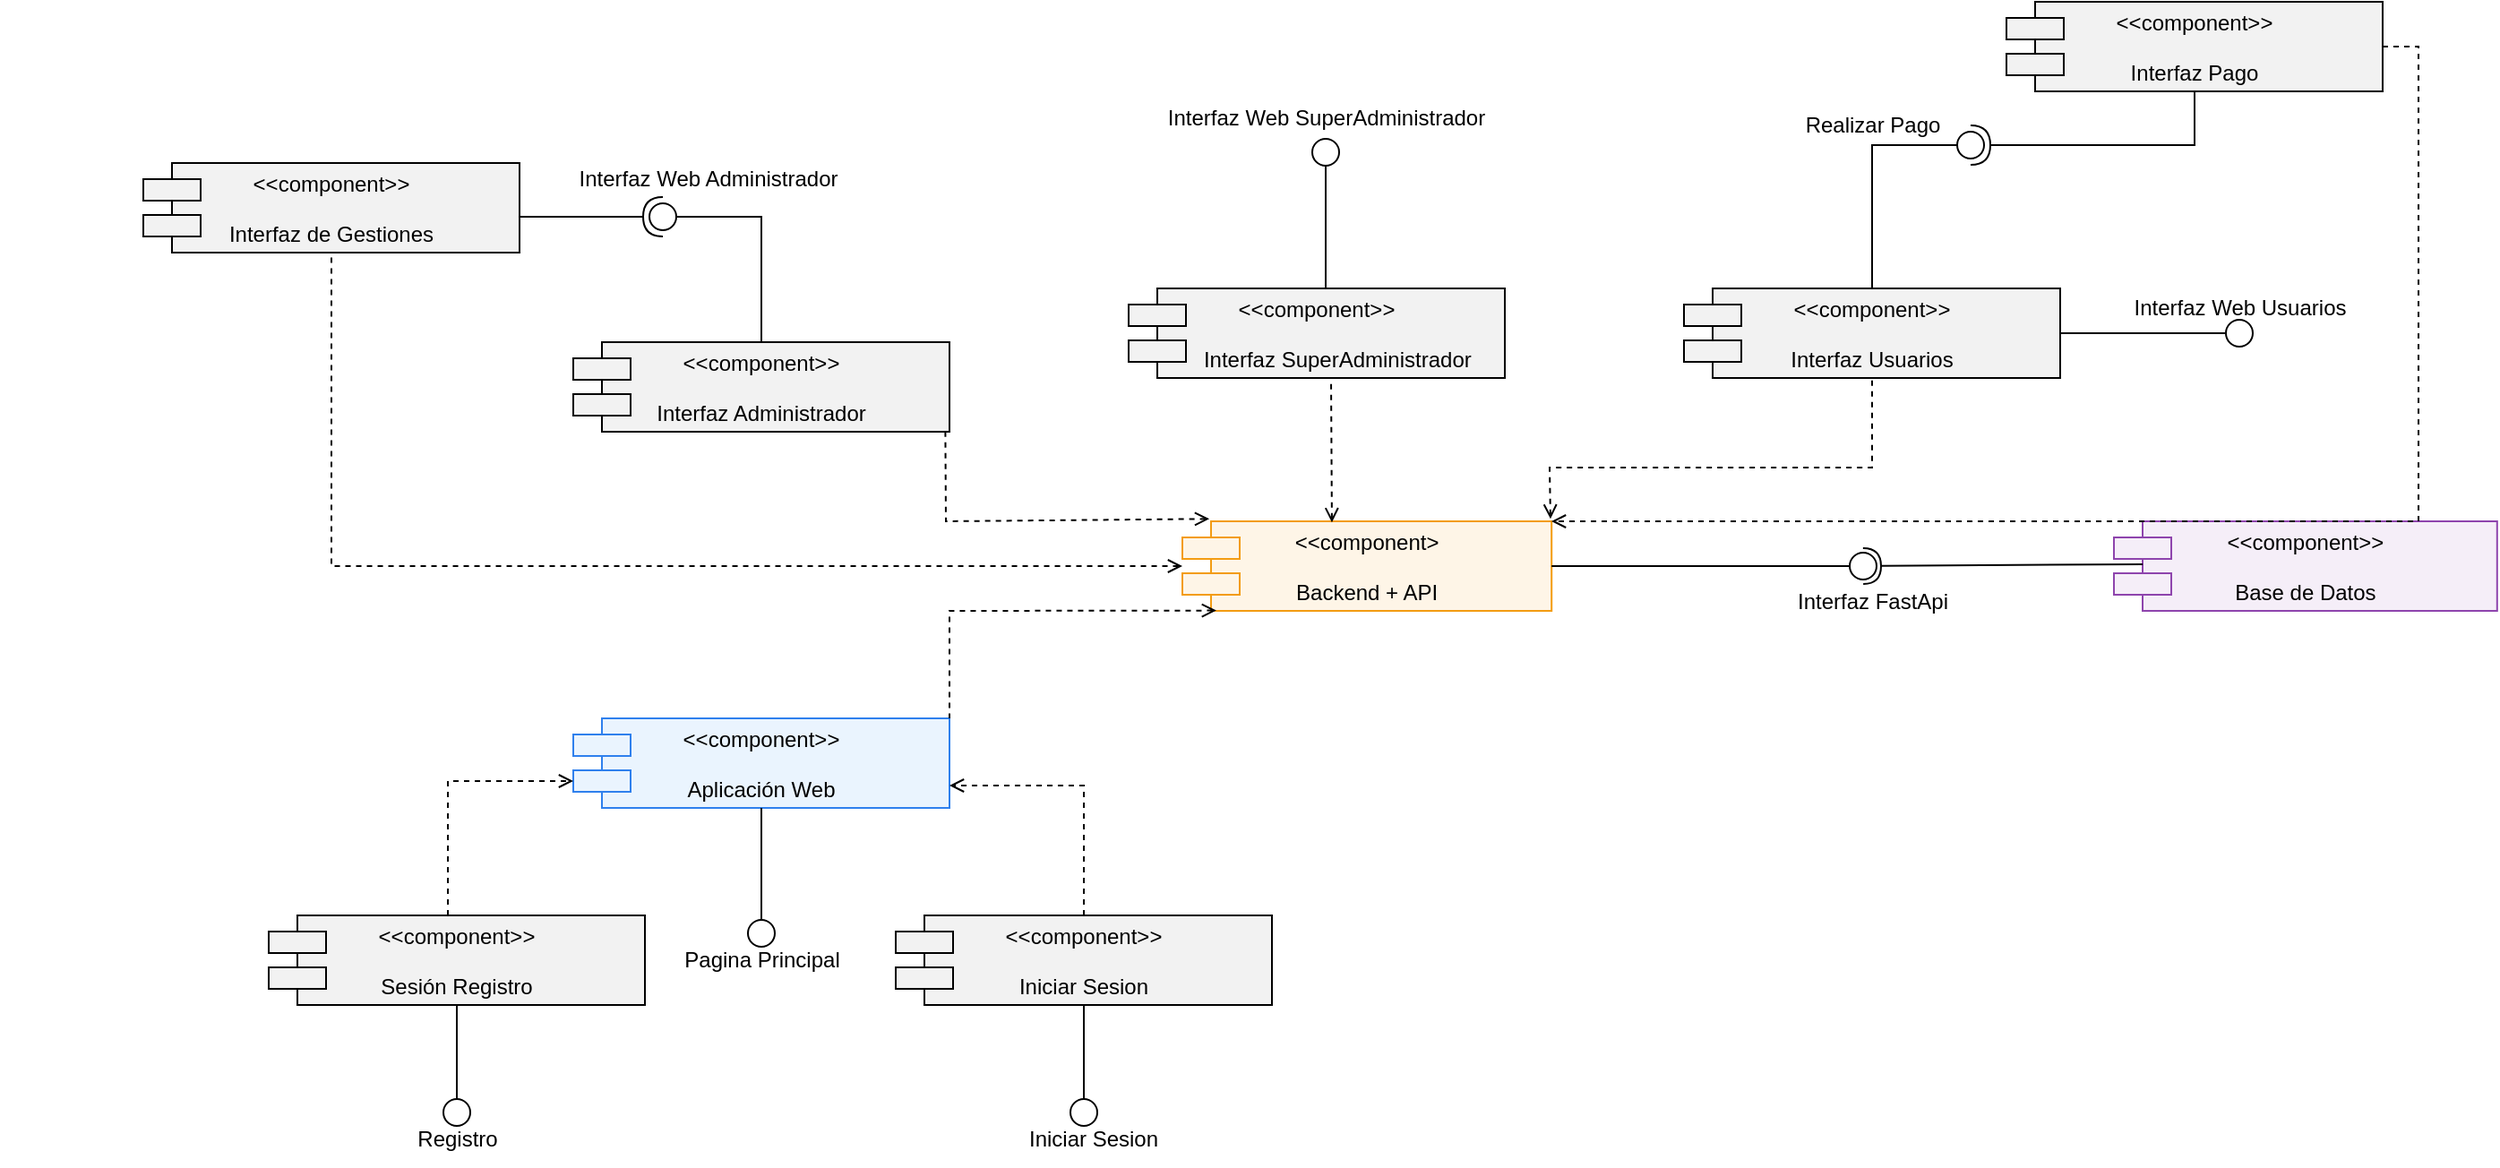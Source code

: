 <mxfile version="28.1.1">
  <diagram name="Diagrama de Componentes" id="Cz2scdqk3kK1Zv2MpOPM">
    <mxGraphModel dx="1489" dy="4151" grid="1" gridSize="10" guides="1" tooltips="1" connect="1" arrows="1" fold="1" page="1" pageScale="1" pageWidth="2339" pageHeight="3300" math="0" shadow="0">
      <root>
        <mxCell id="0" />
        <mxCell id="1" parent="0" />
        <mxCell id="_6SgD1qA7frwFIPYdnQV-1" value="&lt;&lt;component&gt;&gt;&#xa;&#xa;Aplicación Web" style="shape=component;align=center;verticalAlign=middle;rounded=0;shadow=0;glass=0;strokeColor=#2F80ED;fillColor=#EAF4FE;" parent="1" vertex="1">
          <mxGeometry x="520" y="380" width="210" height="50" as="geometry" />
        </mxCell>
        <mxCell id="tSLmxKNCNTf3WeiM6jkJ-10" style="edgeStyle=orthogonalEdgeStyle;rounded=0;orthogonalLoop=1;jettySize=auto;html=1;entryX=0.5;entryY=1;entryDx=0;entryDy=0;dashed=1;endArrow=none;endFill=0;startArrow=open;startFill=0;" parent="1" source="_6SgD1qA7frwFIPYdnQV-2" target="tSLmxKNCNTf3WeiM6jkJ-8" edge="1">
          <mxGeometry relative="1" as="geometry" />
        </mxCell>
        <mxCell id="_6SgD1qA7frwFIPYdnQV-2" value="&lt;&lt;component&gt;&#xa;&#xa;Backend + API" style="shape=component;align=center;verticalAlign=middle;rounded=0;shadow=0;glass=0;strokeColor=#F39C12;fillColor=#FEF5E7;" parent="1" vertex="1">
          <mxGeometry x="860" y="270" width="206.1" height="50" as="geometry" />
        </mxCell>
        <mxCell id="_6SgD1qA7frwFIPYdnQV-9" value="&lt;&lt;component&gt;&gt;&#xa;&#xa;Base de Datos" style="shape=component;align=center;verticalAlign=middle;rounded=0;shadow=0;glass=0;strokeColor=#8E44AD;fillColor=#F5EEF8;" parent="1" vertex="1">
          <mxGeometry x="1380" y="270" width="213.9" height="50" as="geometry" />
        </mxCell>
        <mxCell id="_6SgD1qA7frwFIPYdnQV-19" value="" style="rounded=0;orthogonalLoop=1;jettySize=auto;html=1;endArrow=halfCircle;endFill=0;endSize=8;strokeWidth=1;sketch=0;exitX=0.075;exitY=0.479;exitDx=0;exitDy=0;exitPerimeter=0;" parent="1" source="_6SgD1qA7frwFIPYdnQV-9" edge="1">
          <mxGeometry relative="1" as="geometry">
            <mxPoint x="1550" y="250" as="sourcePoint" />
            <mxPoint x="1240" y="295" as="targetPoint" />
          </mxGeometry>
        </mxCell>
        <mxCell id="_6SgD1qA7frwFIPYdnQV-20" value="" style="rounded=0;orthogonalLoop=1;jettySize=auto;html=1;endArrow=oval;endFill=0;sketch=0;sourcePerimeterSpacing=0;targetPerimeterSpacing=0;endSize=15;exitX=1;exitY=0.5;exitDx=0;exitDy=0;" parent="1" source="_6SgD1qA7frwFIPYdnQV-2" edge="1">
          <mxGeometry relative="1" as="geometry">
            <mxPoint x="1590" y="324.66" as="sourcePoint" />
            <mxPoint x="1240" y="295" as="targetPoint" />
            <Array as="points" />
          </mxGeometry>
        </mxCell>
        <mxCell id="_6SgD1qA7frwFIPYdnQV-21" value="" style="ellipse;whiteSpace=wrap;html=1;align=center;aspect=fixed;fillColor=none;strokeColor=none;resizable=0;perimeter=centerPerimeter;rotatable=0;allowArrows=0;points=[];outlineConnect=1;" parent="1" vertex="1">
          <mxGeometry x="205" y="180" width="10" height="10" as="geometry" />
        </mxCell>
        <mxCell id="_6SgD1qA7frwFIPYdnQV-23" value="" style="ellipse;whiteSpace=wrap;html=1;align=center;aspect=fixed;fillColor=none;strokeColor=none;resizable=0;perimeter=centerPerimeter;rotatable=0;allowArrows=0;points=[];outlineConnect=1;" parent="1" vertex="1">
          <mxGeometry x="200" y="250" width="10" height="10" as="geometry" />
        </mxCell>
        <mxCell id="_6SgD1qA7frwFIPYdnQV-37" style="edgeStyle=orthogonalEdgeStyle;rounded=0;orthogonalLoop=1;jettySize=auto;html=1;exitX=0.5;exitY=0;exitDx=0;exitDy=0;endArrow=oval;endFill=0;jumpSize=0;strokeWidth=1;endSize=15;" parent="1" source="_6SgD1qA7frwFIPYdnQV-24" edge="1">
          <mxGeometry relative="1" as="geometry">
            <mxPoint x="940" y="64" as="targetPoint" />
            <Array as="points">
              <mxPoint x="940" y="140" />
              <mxPoint x="940" y="64" />
            </Array>
          </mxGeometry>
        </mxCell>
        <mxCell id="_6SgD1qA7frwFIPYdnQV-24" value="&lt;&lt;component&gt;&gt;&#xa;&#xa;       Interfaz SuperAdministrador" style="shape=component;align=center;verticalAlign=middle;rounded=0;shadow=0;glass=0;strokeColor=#000000;fillColor=#F2F2F2;" parent="1" vertex="1">
          <mxGeometry x="830" y="140" width="210" height="50" as="geometry" />
        </mxCell>
        <mxCell id="_6SgD1qA7frwFIPYdnQV-72" style="edgeStyle=orthogonalEdgeStyle;rounded=0;orthogonalLoop=1;jettySize=auto;html=1;exitX=0.5;exitY=1;exitDx=0;exitDy=0;endArrow=oval;endFill=0;endSize=15;" parent="1" source="_6SgD1qA7frwFIPYdnQV-25" edge="1">
          <mxGeometry relative="1" as="geometry">
            <mxPoint x="455" y="600" as="targetPoint" />
            <Array as="points">
              <mxPoint x="455" y="560" />
              <mxPoint x="455" y="560" />
            </Array>
          </mxGeometry>
        </mxCell>
        <mxCell id="tSLmxKNCNTf3WeiM6jkJ-2" style="edgeStyle=orthogonalEdgeStyle;rounded=0;orthogonalLoop=1;jettySize=auto;html=1;entryX=0;entryY=0.7;entryDx=0;entryDy=0;dashed=1;endArrow=open;endFill=0;" parent="1" source="_6SgD1qA7frwFIPYdnQV-25" target="_6SgD1qA7frwFIPYdnQV-1" edge="1">
          <mxGeometry relative="1" as="geometry">
            <Array as="points">
              <mxPoint x="450" y="415" />
            </Array>
          </mxGeometry>
        </mxCell>
        <mxCell id="_6SgD1qA7frwFIPYdnQV-25" value="&lt;&lt;component&gt;&gt;&#xa;&#xa;Sesión Registro" style="shape=component;align=center;verticalAlign=middle;rounded=0;shadow=0;glass=0;strokeColor=#000000;fillColor=#F2F2F2;" parent="1" vertex="1">
          <mxGeometry x="350.0" y="490" width="210" height="50" as="geometry" />
        </mxCell>
        <mxCell id="sObLkkB30epM7mJEdUv9-2" style="edgeStyle=orthogonalEdgeStyle;rounded=0;orthogonalLoop=1;jettySize=auto;html=1;exitX=1;exitY=0.5;exitDx=0;exitDy=0;endArrow=oval;endFill=0;endSize=15;" edge="1" parent="1" source="_6SgD1qA7frwFIPYdnQV-32">
          <mxGeometry relative="1" as="geometry">
            <mxPoint x="1450" y="165" as="targetPoint" />
          </mxGeometry>
        </mxCell>
        <mxCell id="sObLkkB30epM7mJEdUv9-4" style="edgeStyle=orthogonalEdgeStyle;rounded=0;orthogonalLoop=1;jettySize=auto;html=1;exitX=0.5;exitY=0;exitDx=0;exitDy=0;endArrow=oval;endFill=0;endSize=15;" edge="1" parent="1" source="_6SgD1qA7frwFIPYdnQV-32">
          <mxGeometry relative="1" as="geometry">
            <mxPoint x="1300" y="60" as="targetPoint" />
            <Array as="points">
              <mxPoint x="1245" y="60" />
            </Array>
          </mxGeometry>
        </mxCell>
        <mxCell id="_6SgD1qA7frwFIPYdnQV-32" value="&lt;&lt;component&gt;&gt;&#xa;&#xa;Interfaz Usuarios" style="shape=component;align=center;verticalAlign=middle;rounded=0;shadow=0;glass=0;strokeColor=#000000;fillColor=#F2F2F2;" parent="1" vertex="1">
          <mxGeometry x="1140" y="140" width="210" height="50" as="geometry" />
        </mxCell>
        <mxCell id="_6SgD1qA7frwFIPYdnQV-35" value="Interfaz Web Usuarios" style="text;html=1;align=center;verticalAlign=middle;resizable=0;points=[];autosize=1;strokeColor=none;fillColor=none;" parent="1" vertex="1">
          <mxGeometry x="1380" y="136" width="140" height="30" as="geometry" />
        </mxCell>
        <mxCell id="_6SgD1qA7frwFIPYdnQV-38" value="Interfaz Web SuperAdministrador" style="text;html=1;align=center;verticalAlign=middle;resizable=0;points=[];autosize=1;strokeColor=none;fillColor=none;" parent="1" vertex="1">
          <mxGeometry x="840" y="30" width="200" height="30" as="geometry" />
        </mxCell>
        <mxCell id="_6SgD1qA7frwFIPYdnQV-40" value="" style="endArrow=none;html=1;rounded=0;dashed=1;endFill=0;exitX=0.092;exitY=0.996;exitDx=0;exitDy=0;exitPerimeter=0;entryX=1;entryY=0;entryDx=0;entryDy=0;entryPerimeter=0;startArrow=open;startFill=0;" parent="1" source="_6SgD1qA7frwFIPYdnQV-2" target="_6SgD1qA7frwFIPYdnQV-1" edge="1">
          <mxGeometry width="50" height="50" relative="1" as="geometry">
            <mxPoint x="1080" y="490" as="sourcePoint" />
            <mxPoint x="1130" y="440" as="targetPoint" />
            <Array as="points">
              <mxPoint x="730" y="320" />
            </Array>
          </mxGeometry>
        </mxCell>
        <mxCell id="_6SgD1qA7frwFIPYdnQV-43" value="Pagina Principal" style="text;html=1;align=center;verticalAlign=middle;resizable=0;points=[];autosize=1;strokeColor=none;fillColor=none;" parent="1" vertex="1">
          <mxGeometry x="570" y="500" width="110" height="30" as="geometry" />
        </mxCell>
        <mxCell id="_6SgD1qA7frwFIPYdnQV-58" style="edgeStyle=orthogonalEdgeStyle;rounded=0;orthogonalLoop=1;jettySize=auto;html=1;exitX=0.5;exitY=0;exitDx=0;exitDy=0;endArrow=oval;endFill=0;endSize=15;" parent="1" source="_6SgD1qA7frwFIPYdnQV-46" edge="1">
          <mxGeometry relative="1" as="geometry">
            <mxPoint x="570" y="100" as="targetPoint" />
            <Array as="points">
              <mxPoint x="625" y="100" />
            </Array>
          </mxGeometry>
        </mxCell>
        <mxCell id="_6SgD1qA7frwFIPYdnQV-46" value="&lt;&lt;component&gt;&gt;&#xa;&#xa;Interfaz Administrador" style="shape=component;align=center;verticalAlign=middle;rounded=0;shadow=0;glass=0;strokeColor=#000000;fillColor=#F2F2F2;" parent="1" vertex="1">
          <mxGeometry x="520" y="170" width="210" height="50" as="geometry" />
        </mxCell>
        <mxCell id="_6SgD1qA7frwFIPYdnQV-78" style="edgeStyle=orthogonalEdgeStyle;rounded=0;orthogonalLoop=1;jettySize=auto;html=1;exitX=0.5;exitY=1;exitDx=0;exitDy=0;endArrow=oval;endFill=0;endSize=15;" parent="1" source="_6SgD1qA7frwFIPYdnQV-47" edge="1">
          <mxGeometry relative="1" as="geometry">
            <mxPoint x="805" y="600" as="targetPoint" />
          </mxGeometry>
        </mxCell>
        <mxCell id="tSLmxKNCNTf3WeiM6jkJ-1" style="edgeStyle=orthogonalEdgeStyle;rounded=0;orthogonalLoop=1;jettySize=auto;html=1;exitX=0.5;exitY=0;exitDx=0;exitDy=0;entryX=1;entryY=0.75;entryDx=0;entryDy=0;endArrow=open;endFill=0;dashed=1;" parent="1" source="_6SgD1qA7frwFIPYdnQV-47" target="_6SgD1qA7frwFIPYdnQV-1" edge="1">
          <mxGeometry relative="1" as="geometry" />
        </mxCell>
        <mxCell id="_6SgD1qA7frwFIPYdnQV-47" value="&lt;&lt;component&gt;&gt;&#xa;&#xa;Iniciar Sesion" style="shape=component;align=center;verticalAlign=middle;rounded=0;shadow=0;glass=0;strokeColor=#000000;fillColor=#F2F2F2;" parent="1" vertex="1">
          <mxGeometry x="700" y="490" width="210" height="50" as="geometry" />
        </mxCell>
        <mxCell id="_6SgD1qA7frwFIPYdnQV-49" value="Interfaz FastApi" style="text;html=1;align=center;verticalAlign=middle;resizable=0;points=[];autosize=1;strokeColor=none;fillColor=none;" parent="1" vertex="1">
          <mxGeometry x="1190" y="300" width="110" height="30" as="geometry" />
        </mxCell>
        <mxCell id="_6SgD1qA7frwFIPYdnQV-56" value="" style="endArrow=none;html=1;rounded=0;dashed=1;endFill=0;exitX=0.405;exitY=0.013;exitDx=0;exitDy=0;exitPerimeter=0;startArrow=open;startFill=0;" parent="1" source="_6SgD1qA7frwFIPYdnQV-2" edge="1">
          <mxGeometry width="50" height="50" relative="1" as="geometry">
            <mxPoint x="1070" y="270" as="sourcePoint" />
            <mxPoint x="943" y="190" as="targetPoint" />
          </mxGeometry>
        </mxCell>
        <mxCell id="_6SgD1qA7frwFIPYdnQV-59" value="Interfaz Web Administrador" style="text;html=1;align=center;verticalAlign=middle;resizable=0;points=[];autosize=1;strokeColor=none;fillColor=none;" parent="1" vertex="1">
          <mxGeometry x="510" y="64" width="170" height="30" as="geometry" />
        </mxCell>
        <mxCell id="_6SgD1qA7frwFIPYdnQV-62" value="" style="endArrow=none;html=1;rounded=0;dashed=1;endFill=0;exitX=0.997;exitY=-0.027;exitDx=0;exitDy=0;exitPerimeter=0;entryX=0.5;entryY=1;entryDx=0;entryDy=0;startArrow=open;startFill=0;" parent="1" source="_6SgD1qA7frwFIPYdnQV-2" target="_6SgD1qA7frwFIPYdnQV-32" edge="1">
          <mxGeometry width="50" height="50" relative="1" as="geometry">
            <mxPoint x="940" y="310" as="sourcePoint" />
            <mxPoint x="990" y="260" as="targetPoint" />
            <Array as="points">
              <mxPoint x="1065" y="240" />
              <mxPoint x="1245" y="240" />
            </Array>
          </mxGeometry>
        </mxCell>
        <mxCell id="_6SgD1qA7frwFIPYdnQV-63" value="" style="endArrow=none;html=1;rounded=0;exitX=0.073;exitY=-0.027;exitDx=0;exitDy=0;exitPerimeter=0;dashed=1;endFill=0;entryX=0.989;entryY=0.964;entryDx=0;entryDy=0;entryPerimeter=0;startArrow=open;startFill=0;" parent="1" source="_6SgD1qA7frwFIPYdnQV-2" target="_6SgD1qA7frwFIPYdnQV-46" edge="1">
          <mxGeometry width="50" height="50" relative="1" as="geometry">
            <mxPoint x="940" y="310" as="sourcePoint" />
            <mxPoint x="610" y="220" as="targetPoint" />
            <Array as="points">
              <mxPoint x="728" y="270" />
            </Array>
          </mxGeometry>
        </mxCell>
        <mxCell id="_6SgD1qA7frwFIPYdnQV-74" value="Registro" style="text;html=1;align=center;verticalAlign=middle;resizable=0;points=[];autosize=1;strokeColor=none;fillColor=none;" parent="1" vertex="1">
          <mxGeometry x="420.0" y="600" width="70" height="30" as="geometry" />
        </mxCell>
        <mxCell id="_6SgD1qA7frwFIPYdnQV-79" value="Iniciar Sesion" style="text;html=1;align=center;verticalAlign=middle;resizable=0;points=[];autosize=1;strokeColor=none;fillColor=none;" parent="1" vertex="1">
          <mxGeometry x="760" y="600" width="100" height="30" as="geometry" />
        </mxCell>
        <mxCell id="tSLmxKNCNTf3WeiM6jkJ-4" style="edgeStyle=orthogonalEdgeStyle;rounded=0;orthogonalLoop=1;jettySize=auto;html=1;exitX=0.5;exitY=1;exitDx=0;exitDy=0;endArrow=oval;endFill=0;endSize=15;" parent="1" source="_6SgD1qA7frwFIPYdnQV-1" edge="1">
          <mxGeometry relative="1" as="geometry">
            <mxPoint x="625" y="500" as="targetPoint" />
          </mxGeometry>
        </mxCell>
        <mxCell id="tSLmxKNCNTf3WeiM6jkJ-9" style="edgeStyle=orthogonalEdgeStyle;rounded=0;orthogonalLoop=1;jettySize=auto;html=1;exitX=1;exitY=0.5;exitDx=0;exitDy=0;endArrow=halfCircle;endFill=0;endSize=9;startSize=12;strokeWidth=1;" parent="1" source="tSLmxKNCNTf3WeiM6jkJ-8" edge="1">
          <mxGeometry relative="1" as="geometry">
            <mxPoint x="570" y="100" as="targetPoint" />
            <Array as="points">
              <mxPoint x="490" y="100" />
            </Array>
          </mxGeometry>
        </mxCell>
        <mxCell id="tSLmxKNCNTf3WeiM6jkJ-8" value="&lt;&lt;component&gt;&gt;&#xa;&#xa;Interfaz de Gestiones" style="shape=component;align=center;verticalAlign=middle;rounded=0;shadow=0;glass=0;strokeColor=#000000;fillColor=#F2F2F2;" parent="1" vertex="1">
          <mxGeometry x="280" y="70" width="210" height="50" as="geometry" />
        </mxCell>
        <mxCell id="sObLkkB30epM7mJEdUv9-3" style="edgeStyle=orthogonalEdgeStyle;rounded=0;orthogonalLoop=1;jettySize=auto;html=1;exitX=0.5;exitY=1;exitDx=0;exitDy=0;endArrow=halfCircle;endFill=0;endSize=9;" edge="1" parent="1" source="sObLkkB30epM7mJEdUv9-1">
          <mxGeometry relative="1" as="geometry">
            <mxPoint x="1300" y="60" as="targetPoint" />
            <Array as="points">
              <mxPoint x="1425" y="60" />
            </Array>
          </mxGeometry>
        </mxCell>
        <mxCell id="sObLkkB30epM7mJEdUv9-9" style="edgeStyle=orthogonalEdgeStyle;rounded=0;orthogonalLoop=1;jettySize=auto;html=1;exitX=1;exitY=0.5;exitDx=0;exitDy=0;dashed=1;endArrow=open;endFill=0;" edge="1" parent="1" source="sObLkkB30epM7mJEdUv9-1">
          <mxGeometry relative="1" as="geometry">
            <mxPoint x="1066" y="270" as="targetPoint" />
            <Array as="points">
              <mxPoint x="1550" y="5" />
              <mxPoint x="1550" y="270" />
            </Array>
          </mxGeometry>
        </mxCell>
        <mxCell id="sObLkkB30epM7mJEdUv9-1" value="&lt;&lt;component&gt;&gt;&#xa;&#xa;Interfaz Pago" style="shape=component;align=center;verticalAlign=middle;rounded=0;shadow=0;glass=0;strokeColor=#000000;fillColor=#F2F2F2;" vertex="1" parent="1">
          <mxGeometry x="1320" y="-20" width="210" height="50" as="geometry" />
        </mxCell>
        <mxCell id="sObLkkB30epM7mJEdUv9-5" value="Realizar Pago" style="text;html=1;align=center;verticalAlign=middle;resizable=0;points=[];autosize=1;strokeColor=none;fillColor=none;" vertex="1" parent="1">
          <mxGeometry x="1195" y="34" width="100" height="30" as="geometry" />
        </mxCell>
      </root>
    </mxGraphModel>
  </diagram>
</mxfile>
